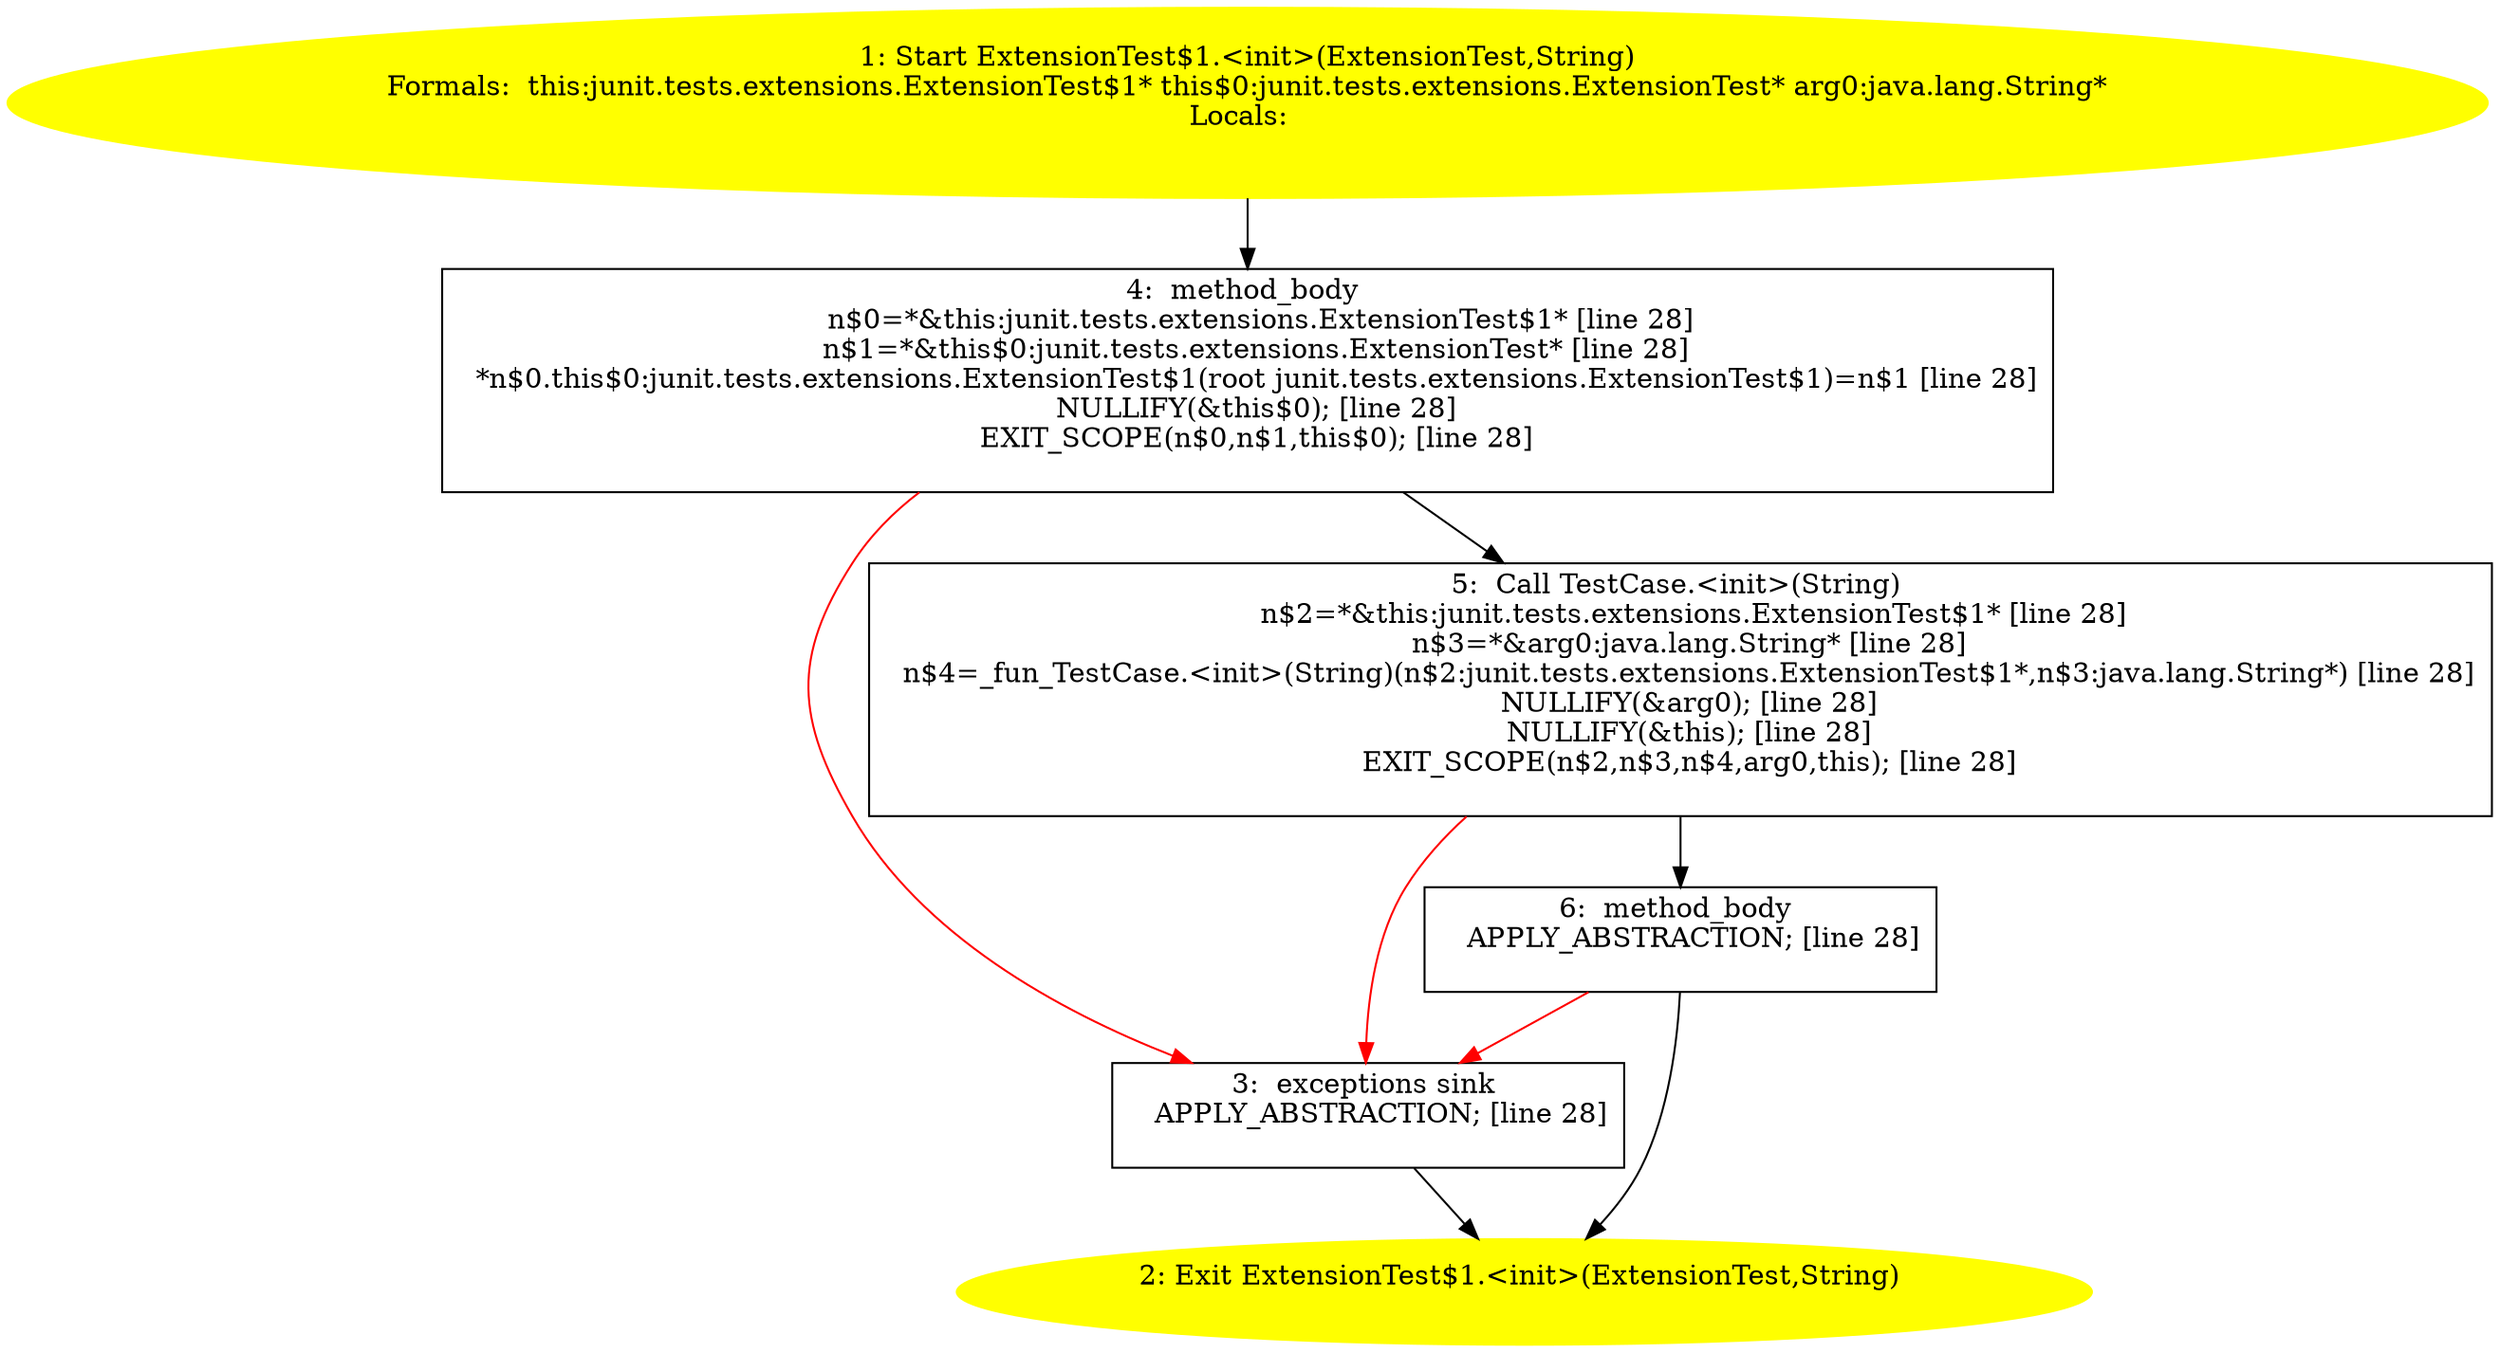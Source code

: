 /* @generated */
digraph cfg {
"junit.tests.extensions.ExtensionTest$1.<init>(junit.tests.extensions.ExtensionTest,java.lang.String).4c914513951a5236ec8d310fa86942c2_1" [label="1: Start ExtensionTest$1.<init>(ExtensionTest,String)\nFormals:  this:junit.tests.extensions.ExtensionTest$1* this$0:junit.tests.extensions.ExtensionTest* arg0:java.lang.String*\nLocals:  \n  " color=yellow style=filled]
	

	 "junit.tests.extensions.ExtensionTest$1.<init>(junit.tests.extensions.ExtensionTest,java.lang.String).4c914513951a5236ec8d310fa86942c2_1" -> "junit.tests.extensions.ExtensionTest$1.<init>(junit.tests.extensions.ExtensionTest,java.lang.String).4c914513951a5236ec8d310fa86942c2_4" ;
"junit.tests.extensions.ExtensionTest$1.<init>(junit.tests.extensions.ExtensionTest,java.lang.String).4c914513951a5236ec8d310fa86942c2_2" [label="2: Exit ExtensionTest$1.<init>(ExtensionTest,String) \n  " color=yellow style=filled]
	

"junit.tests.extensions.ExtensionTest$1.<init>(junit.tests.extensions.ExtensionTest,java.lang.String).4c914513951a5236ec8d310fa86942c2_3" [label="3:  exceptions sink \n   APPLY_ABSTRACTION; [line 28]\n " shape="box"]
	

	 "junit.tests.extensions.ExtensionTest$1.<init>(junit.tests.extensions.ExtensionTest,java.lang.String).4c914513951a5236ec8d310fa86942c2_3" -> "junit.tests.extensions.ExtensionTest$1.<init>(junit.tests.extensions.ExtensionTest,java.lang.String).4c914513951a5236ec8d310fa86942c2_2" ;
"junit.tests.extensions.ExtensionTest$1.<init>(junit.tests.extensions.ExtensionTest,java.lang.String).4c914513951a5236ec8d310fa86942c2_4" [label="4:  method_body \n   n$0=*&this:junit.tests.extensions.ExtensionTest$1* [line 28]\n  n$1=*&this$0:junit.tests.extensions.ExtensionTest* [line 28]\n  *n$0.this$0:junit.tests.extensions.ExtensionTest$1(root junit.tests.extensions.ExtensionTest$1)=n$1 [line 28]\n  NULLIFY(&this$0); [line 28]\n  EXIT_SCOPE(n$0,n$1,this$0); [line 28]\n " shape="box"]
	

	 "junit.tests.extensions.ExtensionTest$1.<init>(junit.tests.extensions.ExtensionTest,java.lang.String).4c914513951a5236ec8d310fa86942c2_4" -> "junit.tests.extensions.ExtensionTest$1.<init>(junit.tests.extensions.ExtensionTest,java.lang.String).4c914513951a5236ec8d310fa86942c2_5" ;
	 "junit.tests.extensions.ExtensionTest$1.<init>(junit.tests.extensions.ExtensionTest,java.lang.String).4c914513951a5236ec8d310fa86942c2_4" -> "junit.tests.extensions.ExtensionTest$1.<init>(junit.tests.extensions.ExtensionTest,java.lang.String).4c914513951a5236ec8d310fa86942c2_3" [color="red" ];
"junit.tests.extensions.ExtensionTest$1.<init>(junit.tests.extensions.ExtensionTest,java.lang.String).4c914513951a5236ec8d310fa86942c2_5" [label="5:  Call TestCase.<init>(String) \n   n$2=*&this:junit.tests.extensions.ExtensionTest$1* [line 28]\n  n$3=*&arg0:java.lang.String* [line 28]\n  n$4=_fun_TestCase.<init>(String)(n$2:junit.tests.extensions.ExtensionTest$1*,n$3:java.lang.String*) [line 28]\n  NULLIFY(&arg0); [line 28]\n  NULLIFY(&this); [line 28]\n  EXIT_SCOPE(n$2,n$3,n$4,arg0,this); [line 28]\n " shape="box"]
	

	 "junit.tests.extensions.ExtensionTest$1.<init>(junit.tests.extensions.ExtensionTest,java.lang.String).4c914513951a5236ec8d310fa86942c2_5" -> "junit.tests.extensions.ExtensionTest$1.<init>(junit.tests.extensions.ExtensionTest,java.lang.String).4c914513951a5236ec8d310fa86942c2_6" ;
	 "junit.tests.extensions.ExtensionTest$1.<init>(junit.tests.extensions.ExtensionTest,java.lang.String).4c914513951a5236ec8d310fa86942c2_5" -> "junit.tests.extensions.ExtensionTest$1.<init>(junit.tests.extensions.ExtensionTest,java.lang.String).4c914513951a5236ec8d310fa86942c2_3" [color="red" ];
"junit.tests.extensions.ExtensionTest$1.<init>(junit.tests.extensions.ExtensionTest,java.lang.String).4c914513951a5236ec8d310fa86942c2_6" [label="6:  method_body \n   APPLY_ABSTRACTION; [line 28]\n " shape="box"]
	

	 "junit.tests.extensions.ExtensionTest$1.<init>(junit.tests.extensions.ExtensionTest,java.lang.String).4c914513951a5236ec8d310fa86942c2_6" -> "junit.tests.extensions.ExtensionTest$1.<init>(junit.tests.extensions.ExtensionTest,java.lang.String).4c914513951a5236ec8d310fa86942c2_2" ;
	 "junit.tests.extensions.ExtensionTest$1.<init>(junit.tests.extensions.ExtensionTest,java.lang.String).4c914513951a5236ec8d310fa86942c2_6" -> "junit.tests.extensions.ExtensionTest$1.<init>(junit.tests.extensions.ExtensionTest,java.lang.String).4c914513951a5236ec8d310fa86942c2_3" [color="red" ];
}
